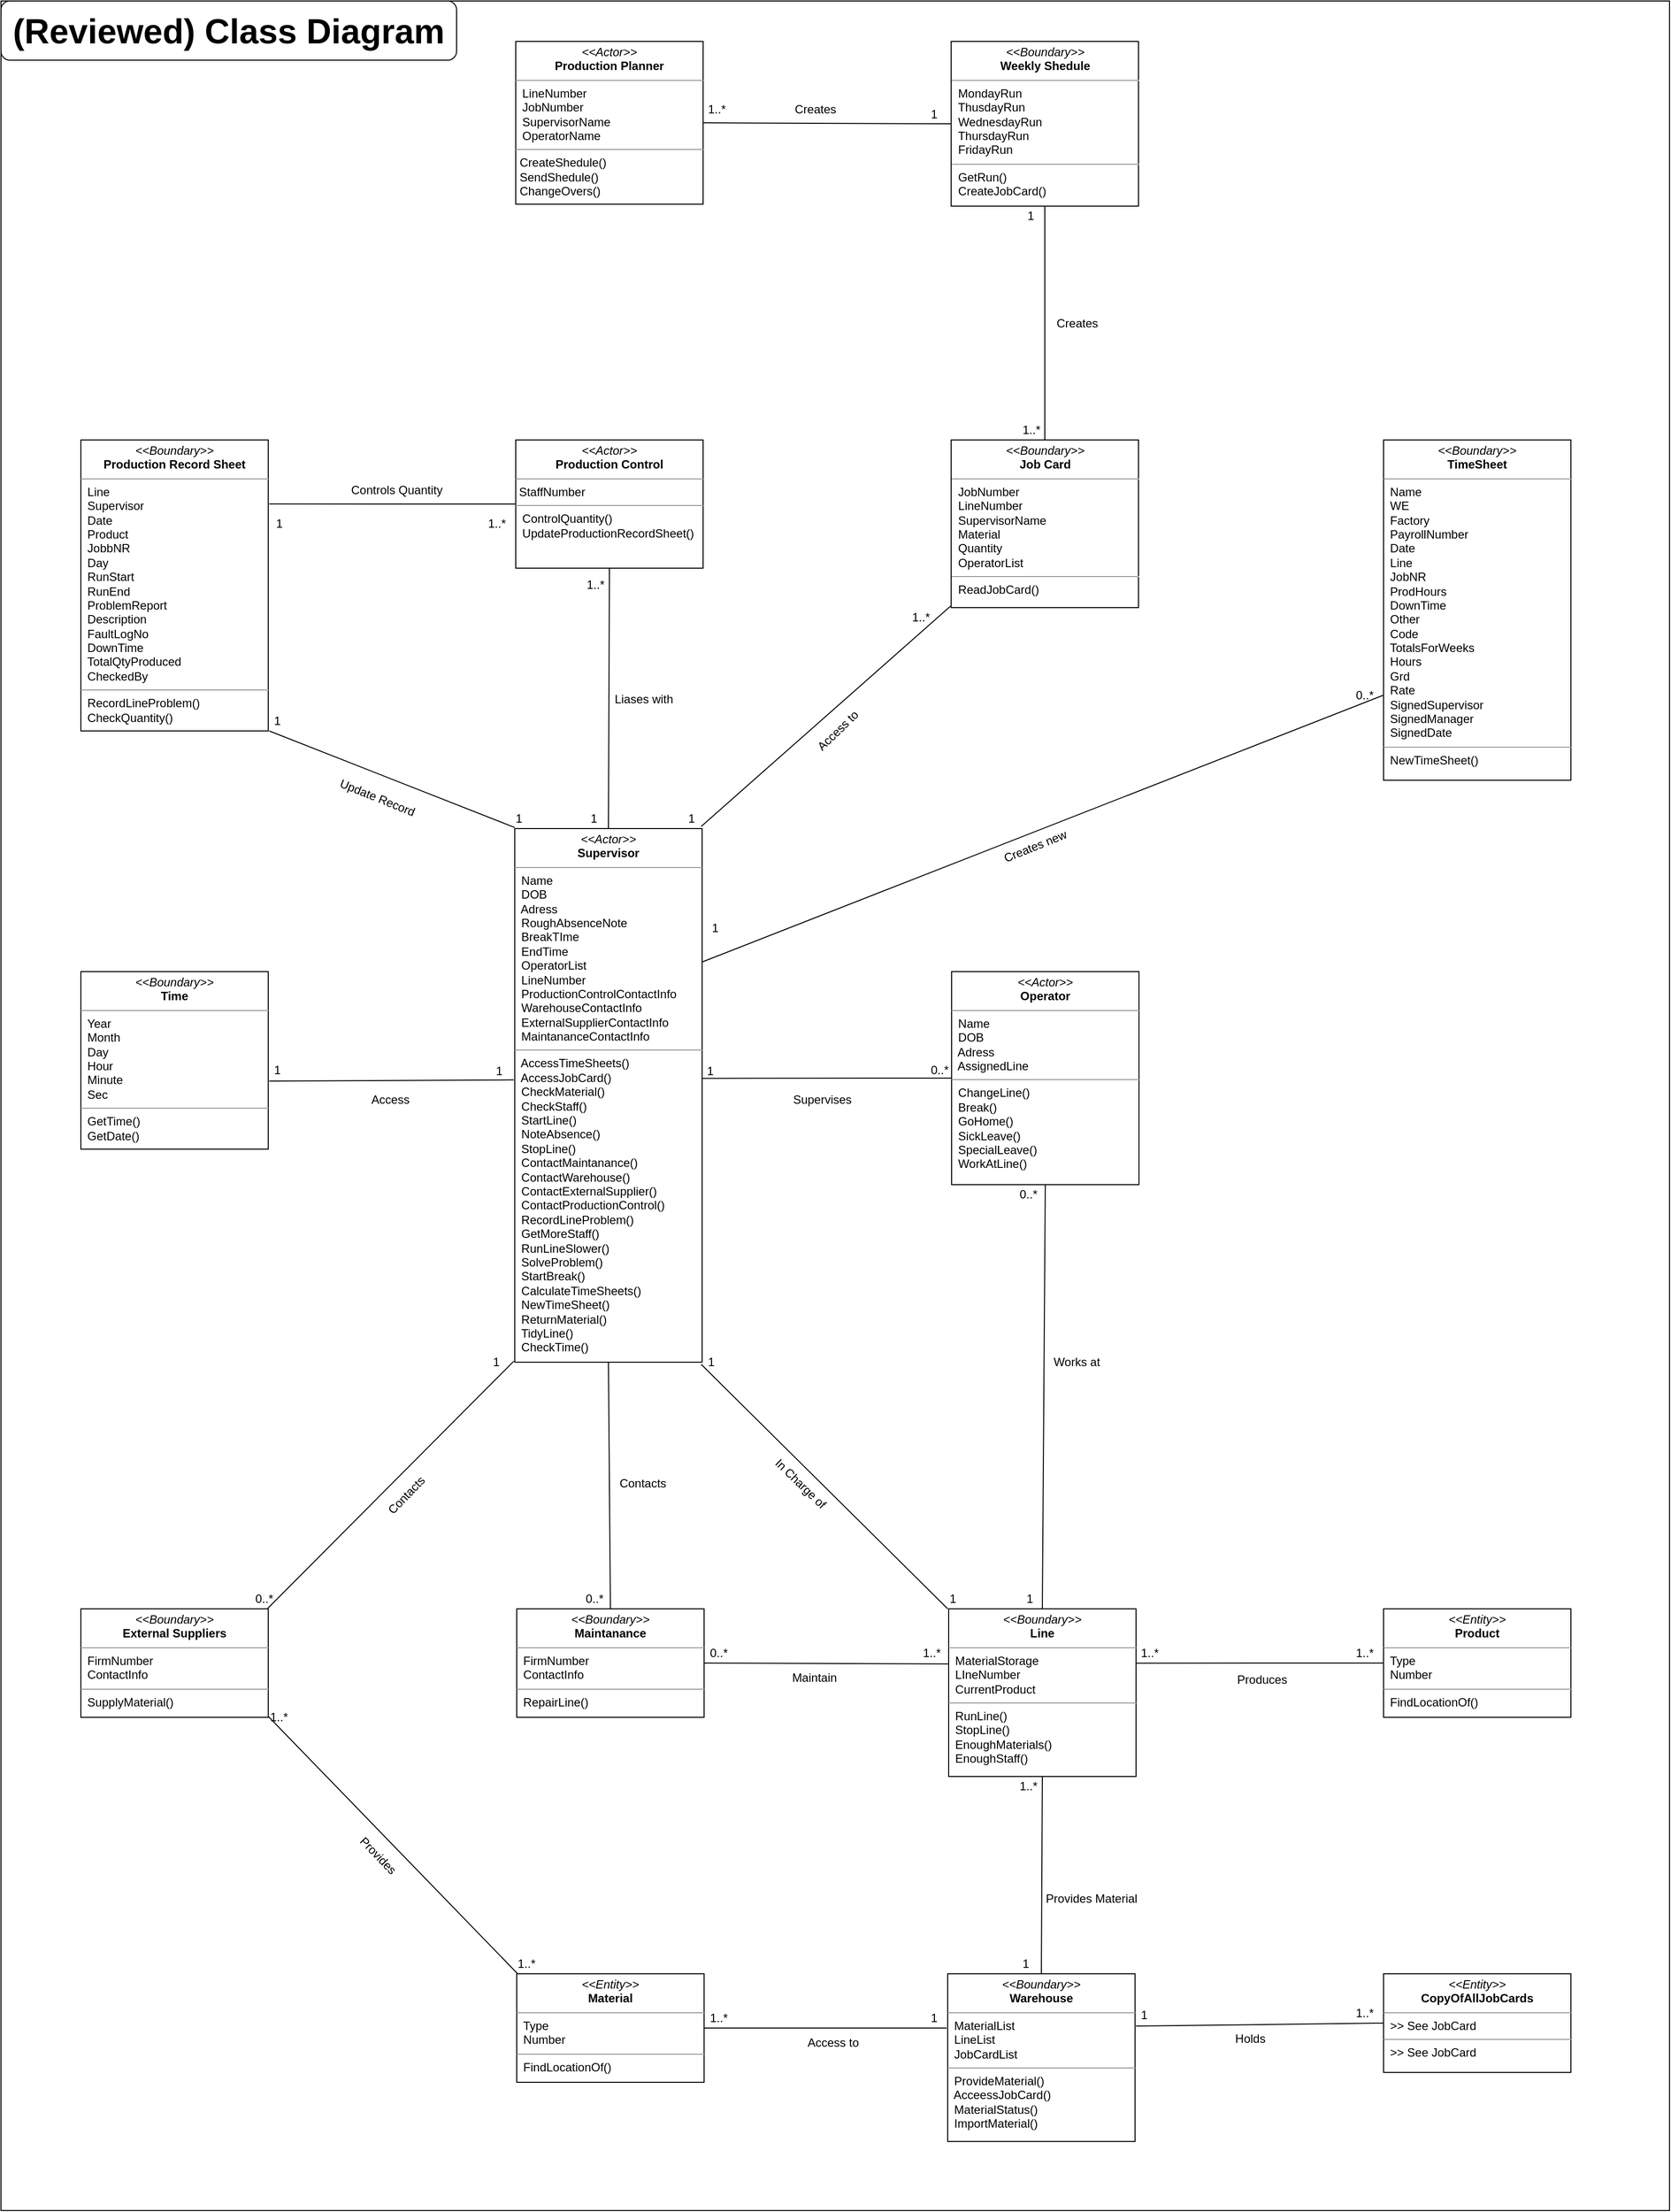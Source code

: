<mxfile version="12.2.7" type="device" pages="1"><diagram id="5QworketsmfXrY-JUA5G" name="Page-1"><mxGraphModel dx="2875" dy="2229" grid="1" gridSize="10" guides="1" tooltips="1" connect="1" arrows="1" fold="1" page="1" pageScale="1" pageWidth="827" pageHeight="1169" math="0" shadow="0"><root><mxCell id="0"/><mxCell id="1" parent="0"/><mxCell id="z0A65THuKtjMhxNCTM_S-40" value="" style="rounded=0;whiteSpace=wrap;html=1;" vertex="1" parent="1"><mxGeometry x="-2" y="-1000" width="1692" height="2240" as="geometry"/></mxCell><mxCell id="xFAMUJxWdPR2LXAcbmg6-12" value="" style="endArrow=none;html=1;entryX=0.995;entryY=0.468;entryDx=0;entryDy=0;exitX=0;exitY=0.5;exitDx=0;exitDy=0;entryPerimeter=0;" parent="1" source="z0A65THuKtjMhxNCTM_S-24" target="z0A65THuKtjMhxNCTM_S-9" edge="1"><mxGeometry width="50" height="50" relative="1" as="geometry"><mxPoint x="960" y="74" as="sourcePoint"/><mxPoint x="749.5" y="370" as="targetPoint"/></mxGeometry></mxCell><mxCell id="xFAMUJxWdPR2LXAcbmg6-13" value="" style="shape=image;html=1;verticalAlign=top;verticalLabelPosition=bottom;labelBackgroundColor=#ffffff;imageAspect=0;aspect=fixed;image=https://cdn4.iconfinder.com/data/icons/ionicons/512/icon-arrow-right-b-128.png" parent="1" vertex="1"><mxGeometry x="856" y="100" width="28" height="28" as="geometry"/></mxCell><mxCell id="xFAMUJxWdPR2LXAcbmg6-15" value="" style="shape=image;html=1;verticalAlign=top;verticalLabelPosition=bottom;labelBackgroundColor=#ffffff;imageAspect=0;aspect=fixed;image=https://cdn4.iconfinder.com/data/icons/ionicons/512/icon-arrow-right-b-128.png;rotation=35;" parent="1" vertex="1"><mxGeometry x="826" y="517.5" width="28" height="28" as="geometry"/></mxCell><mxCell id="xFAMUJxWdPR2LXAcbmg6-16" value="Supervises" style="text;html=1;strokeColor=none;fillColor=none;align=center;verticalAlign=middle;whiteSpace=wrap;rounded=0;" parent="1" vertex="1"><mxGeometry x="796" y="104" width="70" height="20" as="geometry"/></mxCell><mxCell id="xFAMUJxWdPR2LXAcbmg6-19" value="" style="endArrow=none;html=1;entryX=0.995;entryY=1.004;entryDx=0;entryDy=0;exitX=-0.005;exitY=0;exitDx=0;exitDy=0;entryPerimeter=0;exitPerimeter=0;" parent="1" source="z0A65THuKtjMhxNCTM_S-27" target="z0A65THuKtjMhxNCTM_S-9" edge="1"><mxGeometry width="50" height="50" relative="1" as="geometry"><mxPoint x="917.18" y="595.5" as="sourcePoint"/><mxPoint x="674.32" y="382.65" as="targetPoint"/></mxGeometry></mxCell><mxCell id="xFAMUJxWdPR2LXAcbmg6-20" value="In Charge of" style="text;html=1;strokeColor=none;fillColor=none;align=center;verticalAlign=middle;whiteSpace=wrap;rounded=0;rotation=44;" parent="1" vertex="1"><mxGeometry x="773.5" y="493" width="70" height="20" as="geometry"/></mxCell><mxCell id="xFAMUJxWdPR2LXAcbmg6-23" value="" style="endArrow=none;html=1;entryX=0.5;entryY=0;entryDx=0;entryDy=0;exitX=0.5;exitY=1;exitDx=0;exitDy=0;" parent="1" source="z0A65THuKtjMhxNCTM_S-27" target="z0A65THuKtjMhxNCTM_S-32" edge="1"><mxGeometry width="50" height="50" relative="1" as="geometry"><mxPoint x="1226" y="798" as="sourcePoint"/><mxPoint x="1226" y="1034" as="targetPoint"/></mxGeometry></mxCell><mxCell id="xFAMUJxWdPR2LXAcbmg6-24" value="" style="shape=image;html=1;verticalAlign=top;verticalLabelPosition=bottom;labelBackgroundColor=#ffffff;imageAspect=0;aspect=fixed;image=https://cdn4.iconfinder.com/data/icons/ionicons/512/icon-arrow-right-b-128.png;direction=north;" parent="1" vertex="1"><mxGeometry x="1054" y="888" width="28" height="28" as="geometry"/></mxCell><mxCell id="xFAMUJxWdPR2LXAcbmg6-25" value="Provides Material" style="text;html=1;strokeColor=none;fillColor=none;align=center;verticalAlign=middle;whiteSpace=wrap;rounded=0;" parent="1" vertex="1"><mxGeometry x="1054" y="914" width="100" height="20" as="geometry"/></mxCell><mxCell id="xFAMUJxWdPR2LXAcbmg6-30" value="" style="endArrow=none;html=1;entryX=1;entryY=0.5;entryDx=0;entryDy=0;" parent="1" target="z0A65THuKtjMhxNCTM_S-30" edge="1"><mxGeometry width="50" height="50" relative="1" as="geometry"><mxPoint x="957" y="1055" as="sourcePoint"/><mxPoint x="928.5" y="1189" as="targetPoint"/></mxGeometry></mxCell><mxCell id="xFAMUJxWdPR2LXAcbmg6-31" value="Holds" style="text;html=1;strokeColor=none;fillColor=none;align=center;verticalAlign=middle;whiteSpace=wrap;rounded=0;" parent="1" vertex="1"><mxGeometry x="1229.5" y="1056" width="70" height="20" as="geometry"/></mxCell><mxCell id="xFAMUJxWdPR2LXAcbmg6-32" value="" style="shape=image;html=1;verticalAlign=top;verticalLabelPosition=bottom;labelBackgroundColor=#ffffff;imageAspect=0;aspect=fixed;image=https://cdn4.iconfinder.com/data/icons/ionicons/512/icon-arrow-right-b-128.png;rotation=90;direction=north;" parent="1" vertex="1"><mxGeometry x="1276" y="1052" width="28" height="28" as="geometry"/></mxCell><mxCell id="xFAMUJxWdPR2LXAcbmg6-35" value="" style="endArrow=none;html=1;entryX=1.005;entryY=0.617;entryDx=0;entryDy=0;entryPerimeter=0;exitX=-0.005;exitY=0.471;exitDx=0;exitDy=0;exitPerimeter=0;" parent="1" source="z0A65THuKtjMhxNCTM_S-9" target="z0A65THuKtjMhxNCTM_S-20" edge="1"><mxGeometry width="50" height="50" relative="1" as="geometry"><mxPoint x="430" y="74" as="sourcePoint"/><mxPoint x="280" y="95" as="targetPoint"/></mxGeometry></mxCell><mxCell id="xFAMUJxWdPR2LXAcbmg6-36" value="Access" style="text;html=1;strokeColor=none;fillColor=none;align=center;verticalAlign=middle;whiteSpace=wrap;rounded=0;rotation=0;" parent="1" vertex="1"><mxGeometry x="358" y="104" width="70" height="20" as="geometry"/></mxCell><mxCell id="xFAMUJxWdPR2LXAcbmg6-38" value="" style="endArrow=none;html=1;entryX=0.5;entryY=0;entryDx=0;entryDy=0;exitX=0.5;exitY=1;exitDx=0;exitDy=0;" parent="1" source="z0A65THuKtjMhxNCTM_S-24" target="z0A65THuKtjMhxNCTM_S-27" edge="1"><mxGeometry width="50" height="50" relative="1" as="geometry"><mxPoint x="1216.5" y="267.5" as="sourcePoint"/><mxPoint x="1216.5" y="487.5" as="targetPoint"/></mxGeometry></mxCell><mxCell id="xFAMUJxWdPR2LXAcbmg6-39" value="" style="shape=image;html=1;verticalAlign=top;verticalLabelPosition=bottom;labelBackgroundColor=#ffffff;imageAspect=0;aspect=fixed;image=https://cdn4.iconfinder.com/data/icons/ionicons/512/icon-arrow-right-b-128.png;rotation=-180;direction=north;" parent="1" vertex="1"><mxGeometry x="1061" y="380" width="28" height="28" as="geometry"/></mxCell><mxCell id="xFAMUJxWdPR2LXAcbmg6-40" value="Works at" style="text;html=1;strokeColor=none;fillColor=none;align=center;verticalAlign=middle;whiteSpace=wrap;rounded=0;rotation=0;" parent="1" vertex="1"><mxGeometry x="1054" y="370" width="70" height="20" as="geometry"/></mxCell><mxCell id="xFAMUJxWdPR2LXAcbmg6-42" value="" style="endArrow=none;html=1;entryX=0.5;entryY=0;entryDx=0;entryDy=0;exitX=0.5;exitY=1;exitDx=0;exitDy=0;" parent="1" source="z0A65THuKtjMhxNCTM_S-14" target="z0A65THuKtjMhxNCTM_S-9" edge="1"><mxGeometry width="50" height="50" relative="1" as="geometry"><mxPoint x="600" y="-395.5" as="sourcePoint"/><mxPoint x="600" y="-165.5" as="targetPoint"/></mxGeometry></mxCell><mxCell id="xFAMUJxWdPR2LXAcbmg6-43" value="" style="shape=image;html=1;verticalAlign=top;verticalLabelPosition=bottom;labelBackgroundColor=#ffffff;imageAspect=0;aspect=fixed;image=https://cdn4.iconfinder.com/data/icons/ionicons/512/icon-arrow-right-b-128.png;rotation=90;direction=west;" parent="1" vertex="1"><mxGeometry x="615" y="-320.5" width="28" height="28" as="geometry"/></mxCell><mxCell id="xFAMUJxWdPR2LXAcbmg6-44" value="Liases with" style="text;html=1;strokeColor=none;fillColor=none;align=center;verticalAlign=middle;whiteSpace=wrap;rounded=0;" parent="1" vertex="1"><mxGeometry x="615" y="-302.5" width="70" height="20" as="geometry"/></mxCell><mxCell id="xFAMUJxWdPR2LXAcbmg6-46" value="" style="endArrow=none;html=1;entryX=1.005;entryY=0.22;entryDx=0;entryDy=0;exitX=0;exitY=0.5;exitDx=0;exitDy=0;entryPerimeter=0;" parent="1" source="z0A65THuKtjMhxNCTM_S-14" target="z0A65THuKtjMhxNCTM_S-17" edge="1"><mxGeometry width="50" height="50" relative="1" as="geometry"><mxPoint x="514.5" y="-584.5" as="sourcePoint"/><mxPoint x="274.5" y="-584.5" as="targetPoint"/></mxGeometry></mxCell><mxCell id="xFAMUJxWdPR2LXAcbmg6-47" value="" style="shape=image;html=1;verticalAlign=top;verticalLabelPosition=bottom;labelBackgroundColor=#ffffff;imageAspect=0;aspect=fixed;image=https://cdn4.iconfinder.com/data/icons/ionicons/512/icon-arrow-right-b-128.png;direction=west;" parent="1" vertex="1"><mxGeometry x="332" y="-518" width="28" height="28" as="geometry"/></mxCell><mxCell id="xFAMUJxWdPR2LXAcbmg6-48" value="Controls Quantity" style="text;html=1;strokeColor=none;fillColor=none;align=center;verticalAlign=middle;whiteSpace=wrap;rounded=0;" parent="1" vertex="1"><mxGeometry x="342" y="-514" width="115" height="20" as="geometry"/></mxCell><mxCell id="xFAMUJxWdPR2LXAcbmg6-49" value="" style="endArrow=none;html=1;entryX=0;entryY=-0.002;entryDx=0;entryDy=0;exitX=1.005;exitY=1;exitDx=0;exitDy=0;entryPerimeter=0;exitPerimeter=0;" parent="1" source="z0A65THuKtjMhxNCTM_S-17" target="z0A65THuKtjMhxNCTM_S-9" edge="1"><mxGeometry width="50" height="50" relative="1" as="geometry"><mxPoint x="198" y="-238" as="sourcePoint"/><mxPoint x="439.98" y="-10" as="targetPoint"/></mxGeometry></mxCell><mxCell id="xFAMUJxWdPR2LXAcbmg6-50" value="" style="shape=image;html=1;verticalAlign=top;verticalLabelPosition=bottom;labelBackgroundColor=#ffffff;imageAspect=0;aspect=fixed;image=https://cdn4.iconfinder.com/data/icons/ionicons/512/icon-arrow-right-b-128.png;rotation=-65;direction=north;" parent="1" vertex="1"><mxGeometry x="322" y="-229.5" width="28" height="28" as="geometry"/></mxCell><mxCell id="xFAMUJxWdPR2LXAcbmg6-51" value="Update Record" style="text;html=1;strokeColor=none;fillColor=none;align=center;verticalAlign=middle;whiteSpace=wrap;rounded=0;rotation=22;direction=west;" parent="1" vertex="1"><mxGeometry x="332" y="-204" width="96" height="23" as="geometry"/></mxCell><mxCell id="xFAMUJxWdPR2LXAcbmg6-57" value="" style="shape=image;html=1;verticalAlign=top;verticalLabelPosition=bottom;labelBackgroundColor=#ffffff;imageAspect=0;aspect=fixed;image=https://cdn4.iconfinder.com/data/icons/ionicons/512/icon-arrow-right-b-128.png;direction=west;" parent="1" vertex="1"><mxGeometry x="348" y="99" width="28" height="28" as="geometry"/></mxCell><mxCell id="xFAMUJxWdPR2LXAcbmg6-58" value="" style="endArrow=none;html=1;entryX=0.995;entryY=-0.004;entryDx=0;entryDy=0;exitX=-0.003;exitY=0.991;exitDx=0;exitDy=0;entryPerimeter=0;exitPerimeter=0;" parent="1" source="z0A65THuKtjMhxNCTM_S-4" target="z0A65THuKtjMhxNCTM_S-9" edge="1"><mxGeometry width="50" height="50" relative="1" as="geometry"><mxPoint x="950.98" y="-405.5" as="sourcePoint"/><mxPoint x="707.02" y="-173.5" as="targetPoint"/></mxGeometry></mxCell><mxCell id="xFAMUJxWdPR2LXAcbmg6-63" value="" style="endArrow=none;html=1;entryX=1;entryY=0.25;entryDx=0;entryDy=0;exitX=0;exitY=0.75;exitDx=0;exitDy=0;" parent="1" source="z0A65THuKtjMhxNCTM_S-22" target="z0A65THuKtjMhxNCTM_S-9" edge="1"><mxGeometry width="50" height="50" relative="1" as="geometry"><mxPoint x="1390" y="-244" as="sourcePoint"/><mxPoint x="820" y="-13" as="targetPoint"/></mxGeometry></mxCell><mxCell id="xFAMUJxWdPR2LXAcbmg6-64" value="" style="endArrow=none;html=1;entryX=1;entryY=0.5;entryDx=0;entryDy=0;exitX=0;exitY=0.5;exitDx=0;exitDy=0;" parent="1" source="z0A65THuKtjMhxNCTM_S-2" target="z0A65THuKtjMhxNCTM_S-1" edge="1"><mxGeometry width="50" height="50" relative="1" as="geometry"><mxPoint x="977" y="-890.5" as="sourcePoint"/><mxPoint x="737" y="-890.5" as="targetPoint"/></mxGeometry></mxCell><mxCell id="xFAMUJxWdPR2LXAcbmg6-65" value="" style="endArrow=none;html=1;entryX=0.5;entryY=0;entryDx=0;entryDy=0;exitX=0.5;exitY=1;exitDx=0;exitDy=0;" parent="1" source="z0A65THuKtjMhxNCTM_S-2" target="z0A65THuKtjMhxNCTM_S-4" edge="1"><mxGeometry width="50" height="50" relative="1" as="geometry"><mxPoint x="1081.5" y="-795.5" as="sourcePoint"/><mxPoint x="1081.5" y="-586.5" as="targetPoint"/></mxGeometry></mxCell><mxCell id="xFAMUJxWdPR2LXAcbmg6-67" value="" style="endArrow=none;html=1;entryX=1.005;entryY=0.312;entryDx=0;entryDy=0;exitX=0;exitY=0.5;exitDx=0;exitDy=0;entryPerimeter=0;" parent="1" source="z0A65THuKtjMhxNCTM_S-36" target="z0A65THuKtjMhxNCTM_S-32" edge="1"><mxGeometry width="50" height="50" relative="1" as="geometry"><mxPoint x="1414" y="1150" as="sourcePoint"/><mxPoint x="1194" y="1150" as="targetPoint"/></mxGeometry></mxCell><mxCell id="xFAMUJxWdPR2LXAcbmg6-68" value="Access to" style="text;html=1;strokeColor=none;fillColor=none;align=center;verticalAlign=middle;whiteSpace=wrap;rounded=0;" parent="1" vertex="1"><mxGeometry x="791.5" y="1060" width="100" height="20" as="geometry"/></mxCell><mxCell id="xFAMUJxWdPR2LXAcbmg6-70" value="" style="shape=image;html=1;verticalAlign=top;verticalLabelPosition=bottom;labelBackgroundColor=#ffffff;imageAspect=0;aspect=fixed;image=https://cdn4.iconfinder.com/data/icons/ionicons/512/icon-arrow-right-b-128.png;direction=west;" parent="1" vertex="1"><mxGeometry x="795.5" y="1055" width="28" height="28" as="geometry"/></mxCell><mxCell id="xFAMUJxWdPR2LXAcbmg6-71" value="" style="shape=image;html=1;verticalAlign=top;verticalLabelPosition=bottom;labelBackgroundColor=#ffffff;imageAspect=0;aspect=fixed;image=https://cdn4.iconfinder.com/data/icons/ionicons/512/icon-arrow-right-b-128.png;rotation=-27;" parent="1" vertex="1"><mxGeometry x="1078" y="-171" width="28" height="28" as="geometry"/></mxCell><mxCell id="xFAMUJxWdPR2LXAcbmg6-72" value="Creates new" style="text;html=1;strokeColor=none;fillColor=none;align=center;verticalAlign=middle;whiteSpace=wrap;rounded=0;rotation=-22;" parent="1" vertex="1"><mxGeometry x="1002" y="-153" width="90" height="20" as="geometry"/></mxCell><mxCell id="xFAMUJxWdPR2LXAcbmg6-76" value="Access to" style="text;html=1;strokeColor=none;fillColor=none;align=center;verticalAlign=middle;whiteSpace=wrap;rounded=0;rotation=-44;" parent="1" vertex="1"><mxGeometry x="801.5" y="-270" width="90" height="20" as="geometry"/></mxCell><mxCell id="xFAMUJxWdPR2LXAcbmg6-79" value="" style="shape=image;html=1;verticalAlign=top;verticalLabelPosition=bottom;labelBackgroundColor=#ffffff;imageAspect=0;aspect=fixed;image=https://cdn4.iconfinder.com/data/icons/ionicons/512/icon-arrow-right-b-128.png;rotation=135;direction=west;" parent="1" vertex="1"><mxGeometry x="858.5" y="-302.5" width="28" height="28" as="geometry"/></mxCell><mxCell id="xFAMUJxWdPR2LXAcbmg6-80" value="" style="shape=image;html=1;verticalAlign=top;verticalLabelPosition=bottom;labelBackgroundColor=#ffffff;imageAspect=0;aspect=fixed;image=https://cdn4.iconfinder.com/data/icons/ionicons/512/icon-arrow-right-b-128.png;rotation=90;direction=north;" parent="1" vertex="1"><mxGeometry x="840" y="-904.5" width="28" height="28" as="geometry"/></mxCell><mxCell id="xFAMUJxWdPR2LXAcbmg6-81" value="Creates" style="text;html=1;strokeColor=none;fillColor=none;align=center;verticalAlign=middle;whiteSpace=wrap;rounded=0;" parent="1" vertex="1"><mxGeometry x="789" y="-900.5" width="70" height="20" as="geometry"/></mxCell><mxCell id="xFAMUJxWdPR2LXAcbmg6-82" value="Creates" style="text;html=1;align=center;verticalAlign=middle;whiteSpace=wrap;rounded=0;rotation=0;" parent="1" vertex="1"><mxGeometry x="1061.5" y="-683" width="55" height="20" as="geometry"/></mxCell><mxCell id="xFAMUJxWdPR2LXAcbmg6-83" value="" style="shape=image;html=1;verticalAlign=top;verticalLabelPosition=bottom;labelBackgroundColor=#ffffff;imageAspect=0;aspect=fixed;image=https://cdn4.iconfinder.com/data/icons/ionicons/512/icon-arrow-right-b-128.png;rotation=0;direction=south;" parent="1" vertex="1"><mxGeometry x="1056.5" y="-671" width="28" height="28" as="geometry"/></mxCell><mxCell id="xFAMUJxWdPR2LXAcbmg6-90" value="" style="endArrow=none;html=1;entryX=-0.005;entryY=0.998;entryDx=0;entryDy=0;entryPerimeter=0;exitX=0.995;exitY=0;exitDx=0;exitDy=0;exitPerimeter=0;" parent="1" target="z0A65THuKtjMhxNCTM_S-9" edge="1" source="z0A65THuKtjMhxNCTM_S-25"><mxGeometry width="50" height="50" relative="1" as="geometry"><mxPoint x="260" y="550" as="sourcePoint"/><mxPoint x="499.33" y="329.55" as="targetPoint"/></mxGeometry></mxCell><mxCell id="xFAMUJxWdPR2LXAcbmg6-91" value="" style="endArrow=none;html=1;exitX=0.5;exitY=0;exitDx=0;exitDy=0;entryX=0.5;entryY=1;entryDx=0;entryDy=0;" parent="1" source="z0A65THuKtjMhxNCTM_S-5" target="z0A65THuKtjMhxNCTM_S-9" edge="1"><mxGeometry width="50" height="50" relative="1" as="geometry"><mxPoint x="771.5" y="571" as="sourcePoint"/><mxPoint x="771.5" y="350" as="targetPoint"/></mxGeometry></mxCell><mxCell id="xFAMUJxWdPR2LXAcbmg6-92" value="" style="endArrow=none;html=1;entryX=0.005;entryY=0;entryDx=0;entryDy=0;exitX=1;exitY=0.991;exitDx=0;exitDy=0;exitPerimeter=0;entryPerimeter=0;" parent="1" source="z0A65THuKtjMhxNCTM_S-25" target="z0A65THuKtjMhxNCTM_S-30" edge="1"><mxGeometry width="50" height="50" relative="1" as="geometry"><mxPoint x="269.5" y="1150.5" as="sourcePoint"/><mxPoint x="506.48" y="1387.5" as="targetPoint"/></mxGeometry></mxCell><mxCell id="xFAMUJxWdPR2LXAcbmg6-93" value="" style="endArrow=none;html=1;exitX=1;exitY=0.5;exitDx=0;exitDy=0;entryX=0;entryY=0.329;entryDx=0;entryDy=0;entryPerimeter=0;" parent="1" source="z0A65THuKtjMhxNCTM_S-5" target="z0A65THuKtjMhxNCTM_S-27" edge="1"><mxGeometry width="50" height="50" relative="1" as="geometry"><mxPoint x="703" y="830" as="sourcePoint"/><mxPoint x="943" y="829" as="targetPoint"/></mxGeometry></mxCell><mxCell id="xFAMUJxWdPR2LXAcbmg6-94" value="" style="shape=image;html=1;verticalAlign=top;verticalLabelPosition=bottom;labelBackgroundColor=#ffffff;imageAspect=0;aspect=fixed;image=https://cdn4.iconfinder.com/data/icons/ionicons/512/icon-arrow-right-b-128.png;direction=east;" parent="1" vertex="1"><mxGeometry x="843.5" y="685" width="28" height="28" as="geometry"/></mxCell><mxCell id="xFAMUJxWdPR2LXAcbmg6-95" value="Maintain" style="text;html=1;strokeColor=none;fillColor=none;align=center;verticalAlign=middle;whiteSpace=wrap;rounded=0;" parent="1" vertex="1"><mxGeometry x="795.5" y="690" width="54" height="20" as="geometry"/></mxCell><mxCell id="xFAMUJxWdPR2LXAcbmg6-97" value="" style="shape=image;html=1;verticalAlign=top;verticalLabelPosition=bottom;labelBackgroundColor=#ffffff;imageAspect=0;aspect=fixed;image=https://cdn4.iconfinder.com/data/icons/ionicons/512/icon-arrow-right-b-128.png;rotation=-91;direction=west;" parent="1" vertex="1"><mxGeometry x="621" y="503" width="28" height="28" as="geometry"/></mxCell><mxCell id="xFAMUJxWdPR2LXAcbmg6-98" value="Contacts" style="text;html=1;strokeColor=none;fillColor=none;align=center;verticalAlign=middle;whiteSpace=wrap;rounded=0;rotation=0;" parent="1" vertex="1"><mxGeometry x="614" y="493" width="70" height="20" as="geometry"/></mxCell><mxCell id="xFAMUJxWdPR2LXAcbmg6-99" value="" style="shape=image;html=1;verticalAlign=top;verticalLabelPosition=bottom;labelBackgroundColor=#ffffff;imageAspect=0;aspect=fixed;image=https://cdn4.iconfinder.com/data/icons/ionicons/512/icon-arrow-right-b-128.png;rotation=-45;direction=west;" parent="1" vertex="1"><mxGeometry x="370" y="525.5" width="28" height="28" as="geometry"/></mxCell><mxCell id="xFAMUJxWdPR2LXAcbmg6-100" value="Contacts" style="text;html=1;strokeColor=none;fillColor=none;align=center;verticalAlign=middle;whiteSpace=wrap;rounded=0;rotation=-46;direction=south;" parent="1" vertex="1"><mxGeometry x="376" y="503" width="66" height="23" as="geometry"/></mxCell><mxCell id="xFAMUJxWdPR2LXAcbmg6-101" value="" style="shape=image;html=1;verticalAlign=top;verticalLabelPosition=bottom;labelBackgroundColor=#ffffff;imageAspect=0;aspect=fixed;image=https://cdn4.iconfinder.com/data/icons/ionicons/512/icon-arrow-right-b-128.png;rotation=-135;direction=west;" parent="1" vertex="1"><mxGeometry x="387.5" y="888" width="28" height="28" as="geometry"/></mxCell><mxCell id="xFAMUJxWdPR2LXAcbmg6-102" value="Provides" style="text;html=1;strokeColor=none;fillColor=none;align=center;verticalAlign=middle;whiteSpace=wrap;rounded=0;rotation=46;" parent="1" vertex="1"><mxGeometry x="344.5" y="870" width="71" height="20" as="geometry"/></mxCell><mxCell id="xFAMUJxWdPR2LXAcbmg6-106" value="" style="endArrow=none;html=1;exitX=1;exitY=0.324;exitDx=0;exitDy=0;entryX=0;entryY=0.5;entryDx=0;entryDy=0;exitPerimeter=0;" parent="1" source="z0A65THuKtjMhxNCTM_S-27" target="z0A65THuKtjMhxNCTM_S-29" edge="1"><mxGeometry width="50" height="50" relative="1" as="geometry"><mxPoint x="1170" y="772" as="sourcePoint"/><mxPoint x="1390" y="772" as="targetPoint"/></mxGeometry></mxCell><mxCell id="xFAMUJxWdPR2LXAcbmg6-107" value="" style="shape=image;html=1;verticalAlign=top;verticalLabelPosition=bottom;labelBackgroundColor=#ffffff;imageAspect=0;aspect=fixed;image=https://cdn4.iconfinder.com/data/icons/ionicons/512/icon-arrow-right-b-128.png;direction=east;" parent="1" vertex="1"><mxGeometry x="1298" y="687" width="28" height="28" as="geometry"/></mxCell><mxCell id="xFAMUJxWdPR2LXAcbmg6-108" value="Produces" style="text;html=1;strokeColor=none;fillColor=none;align=center;verticalAlign=middle;whiteSpace=wrap;rounded=0;" parent="1" vertex="1"><mxGeometry x="1250" y="692" width="54" height="20" as="geometry"/></mxCell><mxCell id="xFAMUJxWdPR2LXAcbmg6-115" value="&lt;font style=&quot;font-size: 35px&quot;&gt;&lt;b&gt;&lt;font style=&quot;font-size: 35px&quot;&gt;(Reviewed) Class Diagram &lt;/font&gt;&lt;/b&gt;&lt;/font&gt;" style="rounded=1;whiteSpace=wrap;html=1;" parent="1" vertex="1"><mxGeometry x="-2" y="-1000" width="462" height="60" as="geometry"/></mxCell><mxCell id="xFAMUJxWdPR2LXAcbmg6-116" value="1" style="text;html=1;resizable=0;points=[];autosize=1;align=left;verticalAlign=top;spacingTop=-4;" parent="1" vertex="1"><mxGeometry x="966.5" y="-872.5" width="20" height="20" as="geometry"/></mxCell><mxCell id="xFAMUJxWdPR2LXAcbmg6-117" value="1..*" style="text;html=1;resizable=0;points=[];autosize=1;align=left;verticalAlign=top;spacingTop=-4;" parent="1" vertex="1"><mxGeometry x="713" y="-900.5" width="30" height="20" as="geometry"/></mxCell><mxCell id="xFAMUJxWdPR2LXAcbmg6-118" value="0..*" style="text;html=1;resizable=0;points=[];autosize=1;align=left;verticalAlign=top;spacingTop=-4;" parent="1" vertex="1"><mxGeometry x="254" y="610" width="30" height="20" as="geometry"/></mxCell><mxCell id="xFAMUJxWdPR2LXAcbmg6-120" value="1" style="text;html=1;resizable=0;points=[];autosize=1;align=left;verticalAlign=top;spacingTop=-4;" parent="1" vertex="1"><mxGeometry x="1036.5" y="-792" width="20" height="20" as="geometry"/></mxCell><mxCell id="xFAMUJxWdPR2LXAcbmg6-121" value="1..*" style="text;html=1;resizable=0;points=[];autosize=1;align=left;verticalAlign=top;spacingTop=-4;" parent="1" vertex="1"><mxGeometry x="1031.5" y="-575" width="30" height="20" as="geometry"/></mxCell><mxCell id="xFAMUJxWdPR2LXAcbmg6-122" value="1..*" style="text;html=1;resizable=0;points=[];autosize=1;align=left;verticalAlign=top;spacingTop=-4;" parent="1" vertex="1"><mxGeometry x="920" y="-385" width="30" height="20" as="geometry"/></mxCell><mxCell id="xFAMUJxWdPR2LXAcbmg6-125" value="1" style="text;html=1;resizable=0;points=[];autosize=1;align=left;verticalAlign=top;spacingTop=-4;" parent="1" vertex="1"><mxGeometry x="693" y="-181" width="20" height="20" as="geometry"/></mxCell><mxCell id="xFAMUJxWdPR2LXAcbmg6-126" value="1" style="text;html=1;resizable=0;points=[];autosize=1;align=left;verticalAlign=top;spacingTop=-4;" parent="1" vertex="1"><mxGeometry x="717" y="-70" width="20" height="20" as="geometry"/></mxCell><mxCell id="xFAMUJxWdPR2LXAcbmg6-127" value="1" style="text;html=1;resizable=0;points=[];autosize=1;align=left;verticalAlign=top;spacingTop=-4;" parent="1" vertex="1"><mxGeometry x="711.5" y="75" width="20" height="20" as="geometry"/></mxCell><mxCell id="xFAMUJxWdPR2LXAcbmg6-128" value="1" style="text;html=1;resizable=0;points=[];autosize=1;align=left;verticalAlign=top;spacingTop=-4;" parent="1" vertex="1"><mxGeometry x="713" y="370" width="20" height="20" as="geometry"/></mxCell><mxCell id="xFAMUJxWdPR2LXAcbmg6-129" value="1" style="text;html=1;resizable=0;points=[];autosize=1;align=left;verticalAlign=top;spacingTop=-4;" parent="1" vertex="1"><mxGeometry x="594.5" y="350" width="20" height="20" as="geometry"/></mxCell><mxCell id="xFAMUJxWdPR2LXAcbmg6-130" value="1" style="text;html=1;resizable=0;points=[];autosize=1;align=left;verticalAlign=top;spacingTop=-4;" parent="1" vertex="1"><mxGeometry x="495" y="370" width="20" height="20" as="geometry"/></mxCell><mxCell id="xFAMUJxWdPR2LXAcbmg6-131" value="1" style="text;html=1;resizable=0;points=[];autosize=1;align=left;verticalAlign=top;spacingTop=-4;" parent="1" vertex="1"><mxGeometry x="498" y="75" width="20" height="20" as="geometry"/></mxCell><mxCell id="xFAMUJxWdPR2LXAcbmg6-132" value="1" style="text;html=1;resizable=0;points=[];autosize=1;align=left;verticalAlign=top;spacingTop=-4;" parent="1" vertex="1"><mxGeometry x="518" y="-181" width="20" height="20" as="geometry"/></mxCell><mxCell id="xFAMUJxWdPR2LXAcbmg6-133" value="1" style="text;html=1;resizable=0;points=[];autosize=1;align=left;verticalAlign=top;spacingTop=-4;" parent="1" vertex="1"><mxGeometry x="594" y="-181" width="20" height="20" as="geometry"/></mxCell><mxCell id="xFAMUJxWdPR2LXAcbmg6-134" value="1..*" style="text;html=1;resizable=0;points=[];autosize=1;align=left;verticalAlign=top;spacingTop=-4;" parent="1" vertex="1"><mxGeometry x="590" y="-418" width="30" height="20" as="geometry"/></mxCell><mxCell id="xFAMUJxWdPR2LXAcbmg6-135" value="1" style="text;html=1;resizable=0;points=[];autosize=1;align=left;verticalAlign=top;spacingTop=-4;" parent="1" vertex="1"><mxGeometry x="275" y="-480" width="20" height="20" as="geometry"/></mxCell><mxCell id="xFAMUJxWdPR2LXAcbmg6-136" value="1..*" style="text;html=1;resizable=0;points=[];autosize=1;align=left;verticalAlign=top;spacingTop=-4;" parent="1" vertex="1"><mxGeometry x="490" y="-480" width="30" height="20" as="geometry"/></mxCell><mxCell id="xFAMUJxWdPR2LXAcbmg6-137" value="1" style="text;html=1;resizable=0;points=[];autosize=1;align=left;verticalAlign=top;spacingTop=-4;" parent="1" vertex="1"><mxGeometry x="273" y="-280" width="20" height="20" as="geometry"/></mxCell><mxCell id="xFAMUJxWdPR2LXAcbmg6-138" value="1" style="text;html=1;resizable=0;points=[];autosize=1;align=left;verticalAlign=top;spacingTop=-4;" parent="1" vertex="1"><mxGeometry x="273" y="74" width="20" height="20" as="geometry"/></mxCell><mxCell id="xFAMUJxWdPR2LXAcbmg6-140" value="0..*" style="text;html=1;resizable=0;points=[];autosize=1;align=left;verticalAlign=top;spacingTop=-4;" parent="1" vertex="1"><mxGeometry x="588.5" y="610" width="30" height="20" as="geometry"/></mxCell><mxCell id="xFAMUJxWdPR2LXAcbmg6-142" value="0..*" style="text;html=1;resizable=0;points=[];autosize=1;align=left;verticalAlign=top;spacingTop=-4;" parent="1" vertex="1"><mxGeometry x="714.5" y="665" width="30" height="20" as="geometry"/></mxCell><mxCell id="xFAMUJxWdPR2LXAcbmg6-143" value="1..*" style="text;html=1;resizable=0;points=[];autosize=1;align=left;verticalAlign=top;spacingTop=-4;" parent="1" vertex="1"><mxGeometry x="930.5" y="665" width="30" height="20" as="geometry"/></mxCell><mxCell id="xFAMUJxWdPR2LXAcbmg6-146" value="0..*" style="text;html=1;resizable=0;points=[];autosize=1;align=left;verticalAlign=top;spacingTop=-4;" parent="1" vertex="1"><mxGeometry x="939" y="74" width="30" height="20" as="geometry"/></mxCell><mxCell id="xFAMUJxWdPR2LXAcbmg6-147" value="0..*" style="text;html=1;resizable=0;points=[];autosize=1;align=left;verticalAlign=top;spacingTop=-4;" parent="1" vertex="1"><mxGeometry x="1029" y="200" width="30" height="20" as="geometry"/></mxCell><mxCell id="xFAMUJxWdPR2LXAcbmg6-148" value="1" style="text;html=1;resizable=0;points=[];autosize=1;align=left;verticalAlign=top;spacingTop=-4;" parent="1" vertex="1"><mxGeometry x="1036" y="610" width="20" height="20" as="geometry"/></mxCell><mxCell id="xFAMUJxWdPR2LXAcbmg6-150" value="1..*" style="text;html=1;resizable=0;points=[];autosize=1;align=left;verticalAlign=top;spacingTop=-4;" parent="1" vertex="1"><mxGeometry x="1152" y="665" width="30" height="20" as="geometry"/></mxCell><mxCell id="xFAMUJxWdPR2LXAcbmg6-151" value="1..*" style="text;html=1;resizable=0;points=[];autosize=1;align=left;verticalAlign=top;spacingTop=-4;" parent="1" vertex="1"><mxGeometry x="1370" y="665" width="30" height="20" as="geometry"/></mxCell><mxCell id="xFAMUJxWdPR2LXAcbmg6-153" value="1" style="text;html=1;resizable=0;points=[];autosize=1;align=left;verticalAlign=top;spacingTop=-4;" parent="1" vertex="1"><mxGeometry x="1031.5" y="980" width="20" height="20" as="geometry"/></mxCell><mxCell id="xFAMUJxWdPR2LXAcbmg6-154" value="1..*" style="text;html=1;resizable=0;points=[];autosize=1;align=left;verticalAlign=top;spacingTop=-4;" parent="1" vertex="1"><mxGeometry x="1029" y="800" width="30" height="20" as="geometry"/></mxCell><mxCell id="xFAMUJxWdPR2LXAcbmg6-155" value="1" style="text;html=1;resizable=0;points=[];autosize=1;align=left;verticalAlign=top;spacingTop=-4;" parent="1" vertex="1"><mxGeometry x="1151.5" y="1032" width="20" height="20" as="geometry"/></mxCell><mxCell id="xFAMUJxWdPR2LXAcbmg6-158" value="1" style="text;html=1;resizable=0;points=[];autosize=1;align=left;verticalAlign=top;spacingTop=-4;" parent="1" vertex="1"><mxGeometry x="939" y="1035" width="20" height="20" as="geometry"/></mxCell><mxCell id="xFAMUJxWdPR2LXAcbmg6-159" value="1..*" style="text;html=1;resizable=0;points=[];autosize=1;align=left;verticalAlign=top;spacingTop=-4;" parent="1" vertex="1"><mxGeometry x="714.5" y="1035" width="30" height="20" as="geometry"/></mxCell><mxCell id="xFAMUJxWdPR2LXAcbmg6-162" value="1..*" style="text;html=1;resizable=0;points=[];autosize=1;align=left;verticalAlign=top;spacingTop=-4;" parent="1" vertex="1"><mxGeometry x="269" y="730" width="30" height="20" as="geometry"/></mxCell><mxCell id="xFAMUJxWdPR2LXAcbmg6-163" value="1..*" style="text;html=1;resizable=0;points=[];autosize=1;align=left;verticalAlign=top;spacingTop=-4;" parent="1" vertex="1"><mxGeometry x="520" y="980" width="30" height="20" as="geometry"/></mxCell><mxCell id="xFAMUJxWdPR2LXAcbmg6-164" value="0..*" style="text;html=1;resizable=0;points=[];autosize=1;align=left;verticalAlign=top;spacingTop=-4;" parent="1" vertex="1"><mxGeometry x="1370" y="-306.5" width="30" height="20" as="geometry"/></mxCell><mxCell id="xFAMUJxWdPR2LXAcbmg6-165" value="1" style="text;html=1;resizable=0;points=[];autosize=1;align=left;verticalAlign=top;spacingTop=-4;" parent="1" vertex="1"><mxGeometry x="958" y="610" width="20" height="20" as="geometry"/></mxCell><mxCell id="z0A65THuKtjMhxNCTM_S-1" value="&lt;p style=&quot;margin: 0px ; margin-top: 4px ; text-align: center&quot;&gt;&lt;i&gt;&amp;lt;&amp;lt;Actor&amp;gt;&amp;gt;&lt;/i&gt;&lt;br&gt;&lt;b&gt;Production Planner&lt;br&gt;&lt;/b&gt;&lt;/p&gt;&lt;hr size=&quot;1&quot;&gt;&amp;nbsp; LineNumber&lt;br&gt;&amp;nbsp; JobNumber&lt;br&gt;&amp;nbsp; SupervisorName&lt;br&gt;&amp;nbsp; OperatorName&lt;br&gt;&lt;hr size=&quot;1&quot;&gt;&lt;p style=&quot;margin: 0px ; margin-left: 4px&quot;&gt;CreateShedule()&lt;/p&gt;&lt;p style=&quot;margin: 0px ; margin-left: 4px&quot;&gt;SendShedule()&lt;/p&gt;&lt;p style=&quot;margin: 0px ; margin-left: 4px&quot;&gt;ChangeOvers()&lt;br&gt;&lt;/p&gt;" style="verticalAlign=top;align=left;overflow=fill;fontSize=12;fontFamily=Helvetica;html=1;" vertex="1" parent="1"><mxGeometry x="520" y="-959" width="190" height="165" as="geometry"/></mxCell><mxCell id="z0A65THuKtjMhxNCTM_S-2" value="&lt;p style=&quot;margin: 0px ; margin-top: 4px ; text-align: center&quot;&gt;&lt;i&gt;&amp;lt;&amp;lt;Boundary&amp;gt;&amp;gt;&lt;/i&gt;&lt;br&gt;&lt;b&gt;Weekly Shedule&lt;br&gt;&lt;/b&gt;&lt;/p&gt;&lt;hr size=&quot;1&quot;&gt;&amp;nbsp; MondayRun&lt;br&gt;&amp;nbsp; ThusdayRun&lt;br&gt;&amp;nbsp; WednesdayRun&lt;br&gt;&amp;nbsp; ThursdayRun&lt;br&gt;&amp;nbsp; FridayRun&lt;br&gt;&lt;hr size=&quot;1&quot;&gt;&lt;div&gt;&amp;nbsp; GetRun()&lt;/div&gt;&lt;div&gt;&amp;nbsp; CreateJobCard()&lt;br&gt; &lt;/div&gt;" style="verticalAlign=top;align=left;overflow=fill;fontSize=12;fontFamily=Helvetica;html=1;" vertex="1" parent="1"><mxGeometry x="961.5" y="-959" width="190" height="167" as="geometry"/></mxCell><mxCell id="z0A65THuKtjMhxNCTM_S-4" value="&lt;p style=&quot;margin: 0px ; margin-top: 4px ; text-align: center&quot;&gt;&lt;i&gt;&amp;lt;&amp;lt;Boundary&amp;gt;&amp;gt;&lt;/i&gt;&lt;br&gt;&lt;b&gt;Job Card&lt;br&gt;&lt;/b&gt;&lt;/p&gt;&lt;hr size=&quot;1&quot;&gt;&amp;nbsp; JobNumber&lt;br&gt;&amp;nbsp; LineNumber&lt;br&gt;&amp;nbsp; SupervisorName&lt;br&gt;&amp;nbsp; Material&lt;br&gt;&amp;nbsp; Quantity&lt;br&gt;&amp;nbsp; OperatorList&lt;br&gt;&lt;hr size=&quot;1&quot;&gt;&amp;nbsp; ReadJobCard()" style="verticalAlign=top;align=left;overflow=fill;fontSize=12;fontFamily=Helvetica;html=1;" vertex="1" parent="1"><mxGeometry x="961.5" y="-555" width="190" height="170" as="geometry"/></mxCell><mxCell id="z0A65THuKtjMhxNCTM_S-5" value="&lt;p style=&quot;margin: 0px ; margin-top: 4px ; text-align: center&quot;&gt;&lt;i&gt;&amp;lt;&amp;lt;Boundary&amp;gt;&amp;gt;&lt;/i&gt;&lt;br&gt;&lt;b&gt;Maintanance&lt;br&gt;&lt;/b&gt;&lt;/p&gt;&lt;hr size=&quot;1&quot;&gt;&lt;div&gt;&amp;nbsp; FirmNumber&lt;/div&gt;&lt;div&gt;&amp;nbsp; ContactInfo&lt;br&gt;&lt;/div&gt;&lt;hr size=&quot;1&quot;&gt;&lt;div&gt;&amp;nbsp; RepairLine()&lt;/div&gt;" style="verticalAlign=top;align=left;overflow=fill;fontSize=12;fontFamily=Helvetica;html=1;" vertex="1" parent="1"><mxGeometry x="521" y="630" width="190" height="110" as="geometry"/></mxCell><mxCell id="z0A65THuKtjMhxNCTM_S-9" value="&lt;p style=&quot;margin: 0px ; margin-top: 4px ; text-align: center&quot;&gt;&lt;i&gt;&amp;lt;&amp;lt;Actor&amp;gt;&amp;gt;&lt;/i&gt;&lt;br&gt;&lt;b&gt;Supervisor&lt;br&gt;&lt;/b&gt;&lt;/p&gt;&lt;hr size=&quot;1&quot;&gt;&lt;div&gt;&amp;nbsp; Name&lt;/div&gt;&lt;div&gt;&amp;nbsp; DOB&lt;br&gt;&amp;nbsp; Adress&lt;br&gt;&lt;/div&gt;&lt;div&gt;&amp;nbsp; RoughAbsenceNote&lt;/div&gt;&amp;nbsp; BreakTIme&lt;br&gt;&amp;nbsp; EndTime&lt;br&gt;&amp;nbsp; OperatorList&lt;br&gt;&amp;nbsp; LineNumber&lt;br&gt;&amp;nbsp; ProductionControlContactInfo&lt;br&gt;&amp;nbsp; WarehouseContactInfo&lt;br&gt;&amp;nbsp; ExternalSupplierContactInfo&lt;br&gt;&amp;nbsp; MaintananceContactInfo&lt;br&gt;&lt;hr size=&quot;1&quot;&gt;&amp;nbsp; AccessTimeSheets()&lt;br&gt;&amp;nbsp; AccessJobCard()&lt;br&gt;&amp;nbsp; CheckMaterial()&lt;br&gt;&amp;nbsp; CheckStaff()&lt;br&gt;&amp;nbsp; StartLine()&lt;br&gt;&amp;nbsp; NoteAbsence()&lt;br&gt;&amp;nbsp; StopLine()&lt;br&gt;&lt;div&gt;&amp;nbsp; ContactMaintanance()&lt;br&gt;&amp;nbsp; ContactWarehouse()&lt;br&gt;&amp;nbsp; ContactExternalSupplier()&lt;br&gt;&amp;nbsp; ContactProductionControl()&lt;/div&gt;&lt;div&gt;&amp;nbsp; RecordLineProblem()&lt;br&gt;&amp;nbsp; GetMoreStaff()&lt;br&gt;&amp;nbsp; RunLineSlower()&lt;br&gt;&amp;nbsp; SolveProblem()&lt;br&gt;&amp;nbsp; StartBreak()&lt;br&gt;&amp;nbsp; CalculateTimeSheets()&lt;br&gt;&amp;nbsp; NewTimeSheet()&lt;br&gt;&amp;nbsp; ReturnMaterial()&lt;br&gt;&amp;nbsp; TidyLine()&lt;br&gt;&lt;/div&gt;&lt;div&gt;&amp;nbsp; CheckTime()&lt;br&gt;&lt;/div&gt;" style="verticalAlign=top;align=left;overflow=fill;fontSize=12;fontFamily=Helvetica;html=1;" vertex="1" parent="1"><mxGeometry x="519" y="-161" width="190" height="541" as="geometry"/></mxCell><mxCell id="z0A65THuKtjMhxNCTM_S-13" value="1" style="text;html=1;resizable=0;points=[];autosize=1;align=left;verticalAlign=top;spacingTop=-4;" vertex="1" parent="1"><mxGeometry x="939" y="-895.5" width="20" height="20" as="geometry"/></mxCell><mxCell id="z0A65THuKtjMhxNCTM_S-14" value="&lt;p style=&quot;margin: 0px ; margin-top: 4px ; text-align: center&quot;&gt;&lt;i&gt;&amp;lt;&amp;lt;Actor&amp;gt;&amp;gt;&lt;/i&gt;&lt;br&gt;&lt;b&gt;Production Control&lt;br&gt;&lt;/b&gt;&lt;/p&gt;&lt;hr size=&quot;1&quot;&gt;&amp;nbsp;StaffNumber&lt;br&gt;&lt;hr size=&quot;1&quot;&gt;&amp;nbsp; ControlQuantity()&lt;br&gt;&lt;div&gt;&amp;nbsp; UpdateProductionRecordSheet()&lt;/div&gt;" style="verticalAlign=top;align=left;overflow=fill;fontSize=12;fontFamily=Helvetica;html=1;" vertex="1" parent="1"><mxGeometry x="520" y="-555" width="190" height="130" as="geometry"/></mxCell><mxCell id="z0A65THuKtjMhxNCTM_S-17" value="&lt;p style=&quot;margin: 0px ; margin-top: 4px ; text-align: center&quot;&gt;&lt;i&gt;&amp;lt;&amp;lt;Boundary&amp;gt;&amp;gt;&lt;/i&gt;&lt;br&gt;&lt;b&gt;Production Record Sheet&lt;br&gt;&lt;/b&gt;&lt;/p&gt;&lt;hr size=&quot;1&quot;&gt;&amp;nbsp; Line&lt;br&gt;&amp;nbsp; Supervisor&lt;br&gt;&amp;nbsp; Date&lt;br&gt;&lt;div&gt;&amp;nbsp; Product&lt;/div&gt;&lt;div&gt;&amp;nbsp; JobbNR&lt;br&gt;&amp;nbsp; Day&lt;br&gt;&amp;nbsp; RunStart&lt;br&gt;&amp;nbsp; RunEnd&lt;br&gt;&amp;nbsp; ProblemReport&lt;br&gt;&amp;nbsp; Description&lt;br&gt;&amp;nbsp; FaultLogNo&lt;br&gt;&amp;nbsp; DownTime&lt;br&gt;&amp;nbsp; TotalQtyProduced&lt;br&gt;&amp;nbsp; CheckedBy&amp;nbsp; &lt;br&gt;&lt;/div&gt;&lt;hr size=&quot;1&quot;&gt;&amp;nbsp; RecordLineProblem()&lt;br&gt;&amp;nbsp; CheckQuantity()" style="verticalAlign=top;align=left;overflow=fill;fontSize=12;fontFamily=Helvetica;html=1;" vertex="1" parent="1"><mxGeometry x="79" y="-555" width="190" height="295" as="geometry"/></mxCell><mxCell id="z0A65THuKtjMhxNCTM_S-20" value="&lt;p style=&quot;margin: 0px ; margin-top: 4px ; text-align: center&quot;&gt;&lt;i&gt;&amp;lt;&amp;lt;Boundary&amp;gt;&amp;gt;&lt;/i&gt;&lt;br&gt;&lt;b&gt;Time&lt;br&gt;&lt;/b&gt;&lt;/p&gt;&lt;hr size=&quot;1&quot;&gt;&amp;nbsp; Year&lt;br&gt;&amp;nbsp; Month&lt;br&gt;&amp;nbsp; Day&lt;br&gt;&amp;nbsp; Hour&lt;br&gt;&amp;nbsp; Minute&lt;br&gt;&amp;nbsp; Sec&lt;br&gt;&lt;hr size=&quot;1&quot;&gt;&amp;nbsp; GetTime()&lt;br&gt;&amp;nbsp; GetDate()" style="verticalAlign=top;align=left;overflow=fill;fontSize=12;fontFamily=Helvetica;html=1;" vertex="1" parent="1"><mxGeometry x="79" y="-16" width="190" height="180" as="geometry"/></mxCell><mxCell id="z0A65THuKtjMhxNCTM_S-22" value="&lt;p style=&quot;margin: 0px ; margin-top: 4px ; text-align: center&quot;&gt;&lt;i&gt;&amp;lt;&amp;lt;Boundary&amp;gt;&amp;gt;&lt;/i&gt;&lt;br&gt;&lt;b&gt;TimeSheet&lt;br&gt;&lt;/b&gt;&lt;/p&gt;&lt;hr size=&quot;1&quot;&gt;&amp;nbsp; Name&lt;br&gt;&amp;nbsp; WE&lt;br&gt;&amp;nbsp; Factory&lt;br&gt;&amp;nbsp; PayrollNumber&lt;br&gt;&amp;nbsp; Date&lt;br&gt;&lt;div&gt;&amp;nbsp; Line&lt;/div&gt;&lt;div&gt;&amp;nbsp; JobNR&lt;br&gt;&amp;nbsp; ProdHours&lt;br&gt;&amp;nbsp; DownTime&lt;br&gt;&amp;nbsp; Other&lt;br&gt;&amp;nbsp; Code&lt;br&gt;&amp;nbsp; TotalsForWeeks&lt;br&gt;&amp;nbsp; Hours&lt;br&gt;&amp;nbsp; Grd&lt;br&gt;&amp;nbsp; Rate&lt;br&gt;&amp;nbsp; SignedSupervisor&lt;br&gt;&amp;nbsp; SignedManager&lt;/div&gt;&lt;div&gt;&amp;nbsp; SignedDate&lt;/div&gt;&lt;hr size=&quot;1&quot;&gt;&amp;nbsp; NewTimeSheet()" style="verticalAlign=top;align=left;overflow=fill;fontSize=12;fontFamily=Helvetica;html=1;" vertex="1" parent="1"><mxGeometry x="1400" y="-555" width="190" height="345" as="geometry"/></mxCell><mxCell id="z0A65THuKtjMhxNCTM_S-24" value="&lt;p style=&quot;margin: 0px ; margin-top: 4px ; text-align: center&quot;&gt;&lt;i&gt;&amp;lt;&amp;lt;Actor&amp;gt;&amp;gt;&lt;/i&gt;&lt;br&gt;&lt;b&gt;Operator&lt;br&gt;&lt;/b&gt;&lt;/p&gt;&lt;hr size=&quot;1&quot;&gt;&amp;nbsp; Name&lt;br&gt;&amp;nbsp; DOB&lt;br&gt;&amp;nbsp; Adress&lt;br&gt;&amp;nbsp; AssignedLine&lt;br&gt;&lt;hr size=&quot;1&quot;&gt;&lt;div&gt;&amp;nbsp; ChangeLine()&lt;/div&gt;&lt;div&gt;&amp;nbsp; Break()&lt;br&gt;&amp;nbsp; GoHome()&lt;br&gt;&amp;nbsp; SickLeave()&lt;br&gt;&amp;nbsp; SpecialLeave()&lt;br&gt;&amp;nbsp; WorkAtLine()&lt;br&gt;&lt;/div&gt;" style="verticalAlign=top;align=left;overflow=fill;fontSize=12;fontFamily=Helvetica;html=1;" vertex="1" parent="1"><mxGeometry x="962" y="-16" width="190" height="216" as="geometry"/></mxCell><mxCell id="z0A65THuKtjMhxNCTM_S-25" value="&lt;p style=&quot;margin: 0px ; margin-top: 4px ; text-align: center&quot;&gt;&lt;i&gt;&amp;lt;&amp;lt;Boundary&amp;gt;&amp;gt;&lt;/i&gt;&lt;br&gt;&lt;b&gt;External Suppliers&lt;br&gt;&lt;/b&gt;&lt;/p&gt;&lt;hr size=&quot;1&quot;&gt;&amp;nbsp; FirmNumber&lt;br&gt;&amp;nbsp; ContactInfo&lt;br&gt;&lt;hr size=&quot;1&quot;&gt;&lt;div&gt;&amp;nbsp; SupplyMaterial()&lt;/div&gt;" style="verticalAlign=top;align=left;overflow=fill;fontSize=12;fontFamily=Helvetica;html=1;" vertex="1" parent="1"><mxGeometry x="79" y="630" width="190" height="110" as="geometry"/></mxCell><mxCell id="z0A65THuKtjMhxNCTM_S-27" value="&lt;p style=&quot;margin: 0px ; margin-top: 4px ; text-align: center&quot;&gt;&lt;i&gt;&amp;lt;&amp;lt;Boundary&amp;gt;&amp;gt;&lt;/i&gt;&lt;br&gt;&lt;b&gt;Line&lt;br&gt;&lt;/b&gt;&lt;/p&gt;&lt;hr size=&quot;1&quot;&gt;&lt;div&gt;&amp;nbsp; MaterialStorage&lt;br&gt;&amp;nbsp; LIneNumber&lt;/div&gt;&lt;div&gt;&amp;nbsp; CurrentProduct&lt;br&gt;&lt;/div&gt;&lt;hr size=&quot;1&quot;&gt;&lt;div&gt;&amp;nbsp; RunLine()&lt;br&gt;&amp;nbsp; StopLine()&lt;br&gt;&amp;nbsp; EnoughMaterials()&lt;/div&gt;&lt;div&gt;&amp;nbsp; EnoughStaff()&lt;br&gt;&lt;/div&gt;" style="verticalAlign=top;align=left;overflow=fill;fontSize=12;fontFamily=Helvetica;html=1;" vertex="1" parent="1"><mxGeometry x="959" y="630" width="190" height="170" as="geometry"/></mxCell><mxCell id="z0A65THuKtjMhxNCTM_S-29" value="&lt;p style=&quot;margin: 0px ; margin-top: 4px ; text-align: center&quot;&gt;&lt;i&gt;&amp;lt;&amp;lt;Entity&amp;gt;&amp;gt;&lt;/i&gt;&lt;br&gt;&lt;b&gt;Product&lt;br&gt;&lt;/b&gt;&lt;/p&gt;&lt;hr size=&quot;1&quot;&gt;&lt;div&gt;&amp;nbsp; Type&lt;br&gt;&amp;nbsp; Number&lt;br&gt;&lt;/div&gt;&lt;hr size=&quot;1&quot;&gt;&lt;div&gt;&amp;nbsp; FindLocationOf()&lt;br&gt;&lt;/div&gt;" style="verticalAlign=top;align=left;overflow=fill;fontSize=12;fontFamily=Helvetica;html=1;" vertex="1" parent="1"><mxGeometry x="1400" y="630" width="190" height="110" as="geometry"/></mxCell><mxCell id="z0A65THuKtjMhxNCTM_S-30" value="&lt;p style=&quot;margin: 0px ; margin-top: 4px ; text-align: center&quot;&gt;&lt;i&gt;&amp;lt;&amp;lt;Entity&amp;gt;&amp;gt;&lt;/i&gt;&lt;br&gt;&lt;b&gt;Material&lt;br&gt;&lt;/b&gt;&lt;/p&gt;&lt;hr size=&quot;1&quot;&gt;&lt;div&gt;&amp;nbsp; Type&lt;br&gt;&amp;nbsp; Number&lt;br&gt;&lt;/div&gt;&lt;hr size=&quot;1&quot;&gt;&lt;div&gt;&amp;nbsp; FindLocationOf()&lt;br&gt;&lt;/div&gt;" style="verticalAlign=top;align=left;overflow=fill;fontSize=12;fontFamily=Helvetica;html=1;" vertex="1" parent="1"><mxGeometry x="521" y="1000" width="190" height="110" as="geometry"/></mxCell><mxCell id="z0A65THuKtjMhxNCTM_S-32" value="&lt;p style=&quot;margin: 0px ; margin-top: 4px ; text-align: center&quot;&gt;&lt;i&gt;&amp;lt;&amp;lt;Boundary&amp;gt;&amp;gt;&lt;/i&gt;&lt;br&gt;&lt;b&gt;Warehouse&lt;br&gt;&lt;/b&gt;&lt;/p&gt;&lt;hr size=&quot;1&quot;&gt;&lt;div&gt;&amp;nbsp; MaterialList&lt;/div&gt;&lt;div&gt;&amp;nbsp; LineList&lt;br&gt;&amp;nbsp; JobCardList&lt;br&gt;&lt;/div&gt;&lt;hr size=&quot;1&quot;&gt;&lt;div&gt;&amp;nbsp; ProvideMaterial()&lt;br&gt;&amp;nbsp; AcceessJobCard()&lt;/div&gt;&lt;div&gt;&amp;nbsp; MaterialStatus()&lt;br&gt;&amp;nbsp; ImportMaterial()&lt;br&gt;&lt;/div&gt;" style="verticalAlign=top;align=left;overflow=fill;fontSize=12;fontFamily=Helvetica;html=1;" vertex="1" parent="1"><mxGeometry x="958" y="1000" width="190" height="170" as="geometry"/></mxCell><mxCell id="z0A65THuKtjMhxNCTM_S-36" value="&lt;p style=&quot;margin: 0px ; margin-top: 4px ; text-align: center&quot;&gt;&lt;i&gt;&amp;lt;&amp;lt;Entity&amp;gt;&amp;gt;&lt;/i&gt;&lt;br&gt;&lt;b&gt;CopyOfAllJobCards&lt;br&gt;&lt;/b&gt;&lt;/p&gt;&lt;hr size=&quot;1&quot;&gt;&lt;div&gt;&amp;nbsp; &amp;gt;&amp;gt; See JobCard&lt;br&gt;&lt;/div&gt;&lt;hr size=&quot;1&quot;&gt;&lt;div&gt;&amp;nbsp; &amp;gt;&amp;gt; See JobCard&lt;br&gt;&lt;/div&gt;" style="verticalAlign=top;align=left;overflow=fill;fontSize=12;fontFamily=Helvetica;html=1;" vertex="1" parent="1"><mxGeometry x="1400" y="1000" width="190" height="100" as="geometry"/></mxCell><mxCell id="z0A65THuKtjMhxNCTM_S-39" value="1..*" style="text;html=1;resizable=0;points=[];autosize=1;align=left;verticalAlign=top;spacingTop=-4;" vertex="1" parent="1"><mxGeometry x="1370" y="1030" width="30" height="20" as="geometry"/></mxCell></root></mxGraphModel></diagram></mxfile>